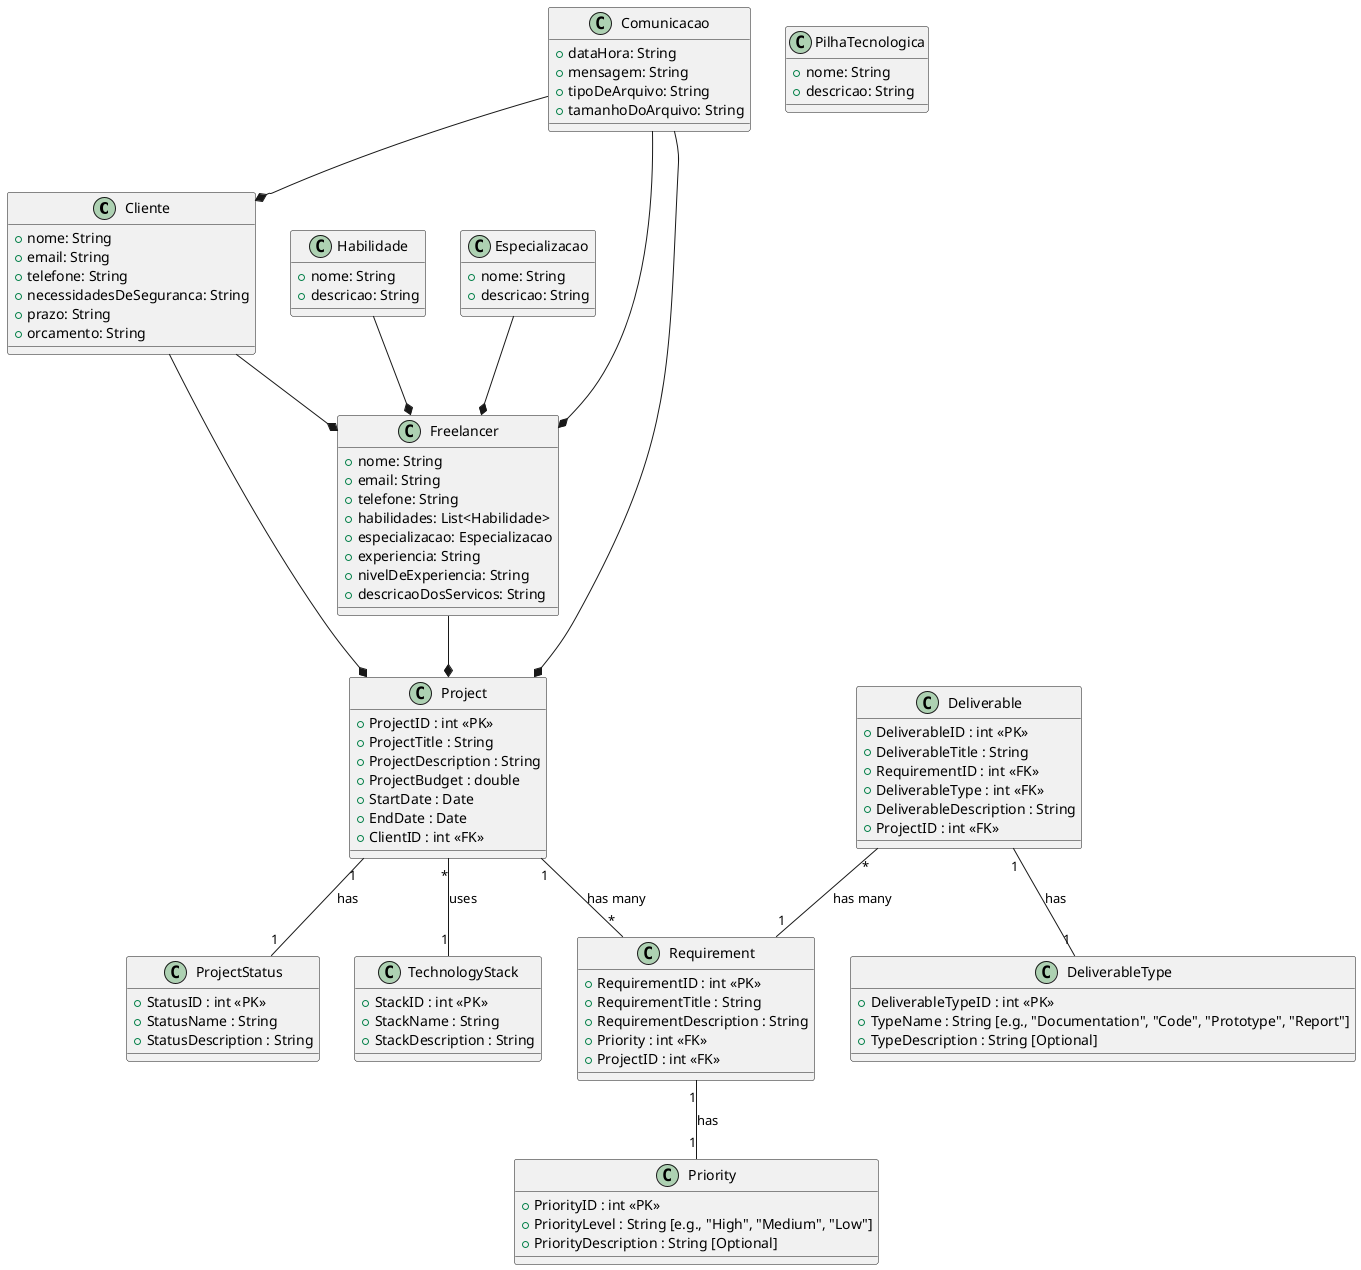 @startuml Modelo Conceitual
class Cliente {
    + nome: String
    + email: String
    + telefone: String
    + necessidadesDeSeguranca: String
    + prazo: String
    + orcamento: String
}

class Freelancer {
    + nome: String
    + email: String
    + telefone: String
    + habilidades: List<Habilidade>
    + especializacao: Especializacao
    + experiencia: String
    + nivelDeExperiencia: String
    + descricaoDosServicos: String
}

class Project {
  +ProjectID : int <<PK>>
  +ProjectTitle : String
  +ProjectDescription : String
  +ProjectBudget : double 
  +StartDate : Date
  +EndDate : Date 
  +ClientID : int <<FK>> 
}

class ProjectStatus {
  +StatusID : int <<PK>>
  +StatusName : String
  +StatusDescription : String
}

class Requirement {
  +RequirementID : int <<PK>>
  +RequirementTitle : String
  +RequirementDescription : String
  +Priority : int <<FK>> 
  +ProjectID : int <<FK>>
}

class Deliverable {
  +DeliverableID : int <<PK>>
  +DeliverableTitle : String
  +RequirementID : int <<FK>>
  +DeliverableType : int <<FK>>
  +DeliverableDescription : String
  +ProjectID : int <<FK>>
}

class DeliverableType {
  +DeliverableTypeID : int <<PK>>
  +TypeName : String [e.g., "Documentation", "Code", "Prototype", "Report"]
  +TypeDescription : String [Optional]
}

class TechnologyStack {
  +StackID : int <<PK>>
  +StackName : String
  +StackDescription : String
} 

class Priority {
  +PriorityID : int <<PK>>
  +PriorityLevel : String [e.g., "High", "Medium", "Low"]
  +PriorityDescription : String [Optional]
}

Deliverable "1" -- "1" DeliverableType : has
Deliverable "*" -- "1" Requirement : has many
Requirement "1" -- "1" Priority : has
Project "1" -- "1" ProjectStatus : has
Project "1" -- "*" Requirement : has many
Project "*" -- "1" TechnologyStack : uses


class Habilidade {
    + nome: String
    + descricao: String
}

class Especializacao {
    + nome: String
    + descricao: String
}

class PilhaTecnologica {
    + nome: String
    + descricao: String
}

class Comunicacao {
    + dataHora: String
    + mensagem: String
    + tipoDeArquivo: String
    + tamanhoDoArquivo: String
}

Cliente --* Project
Cliente --* Freelancer
Freelancer --* Project


Habilidade --* Freelancer
Especializacao --* Freelancer

Comunicacao --* Cliente
Comunicacao --* Freelancer
Comunicacao --* Project
@enduml
